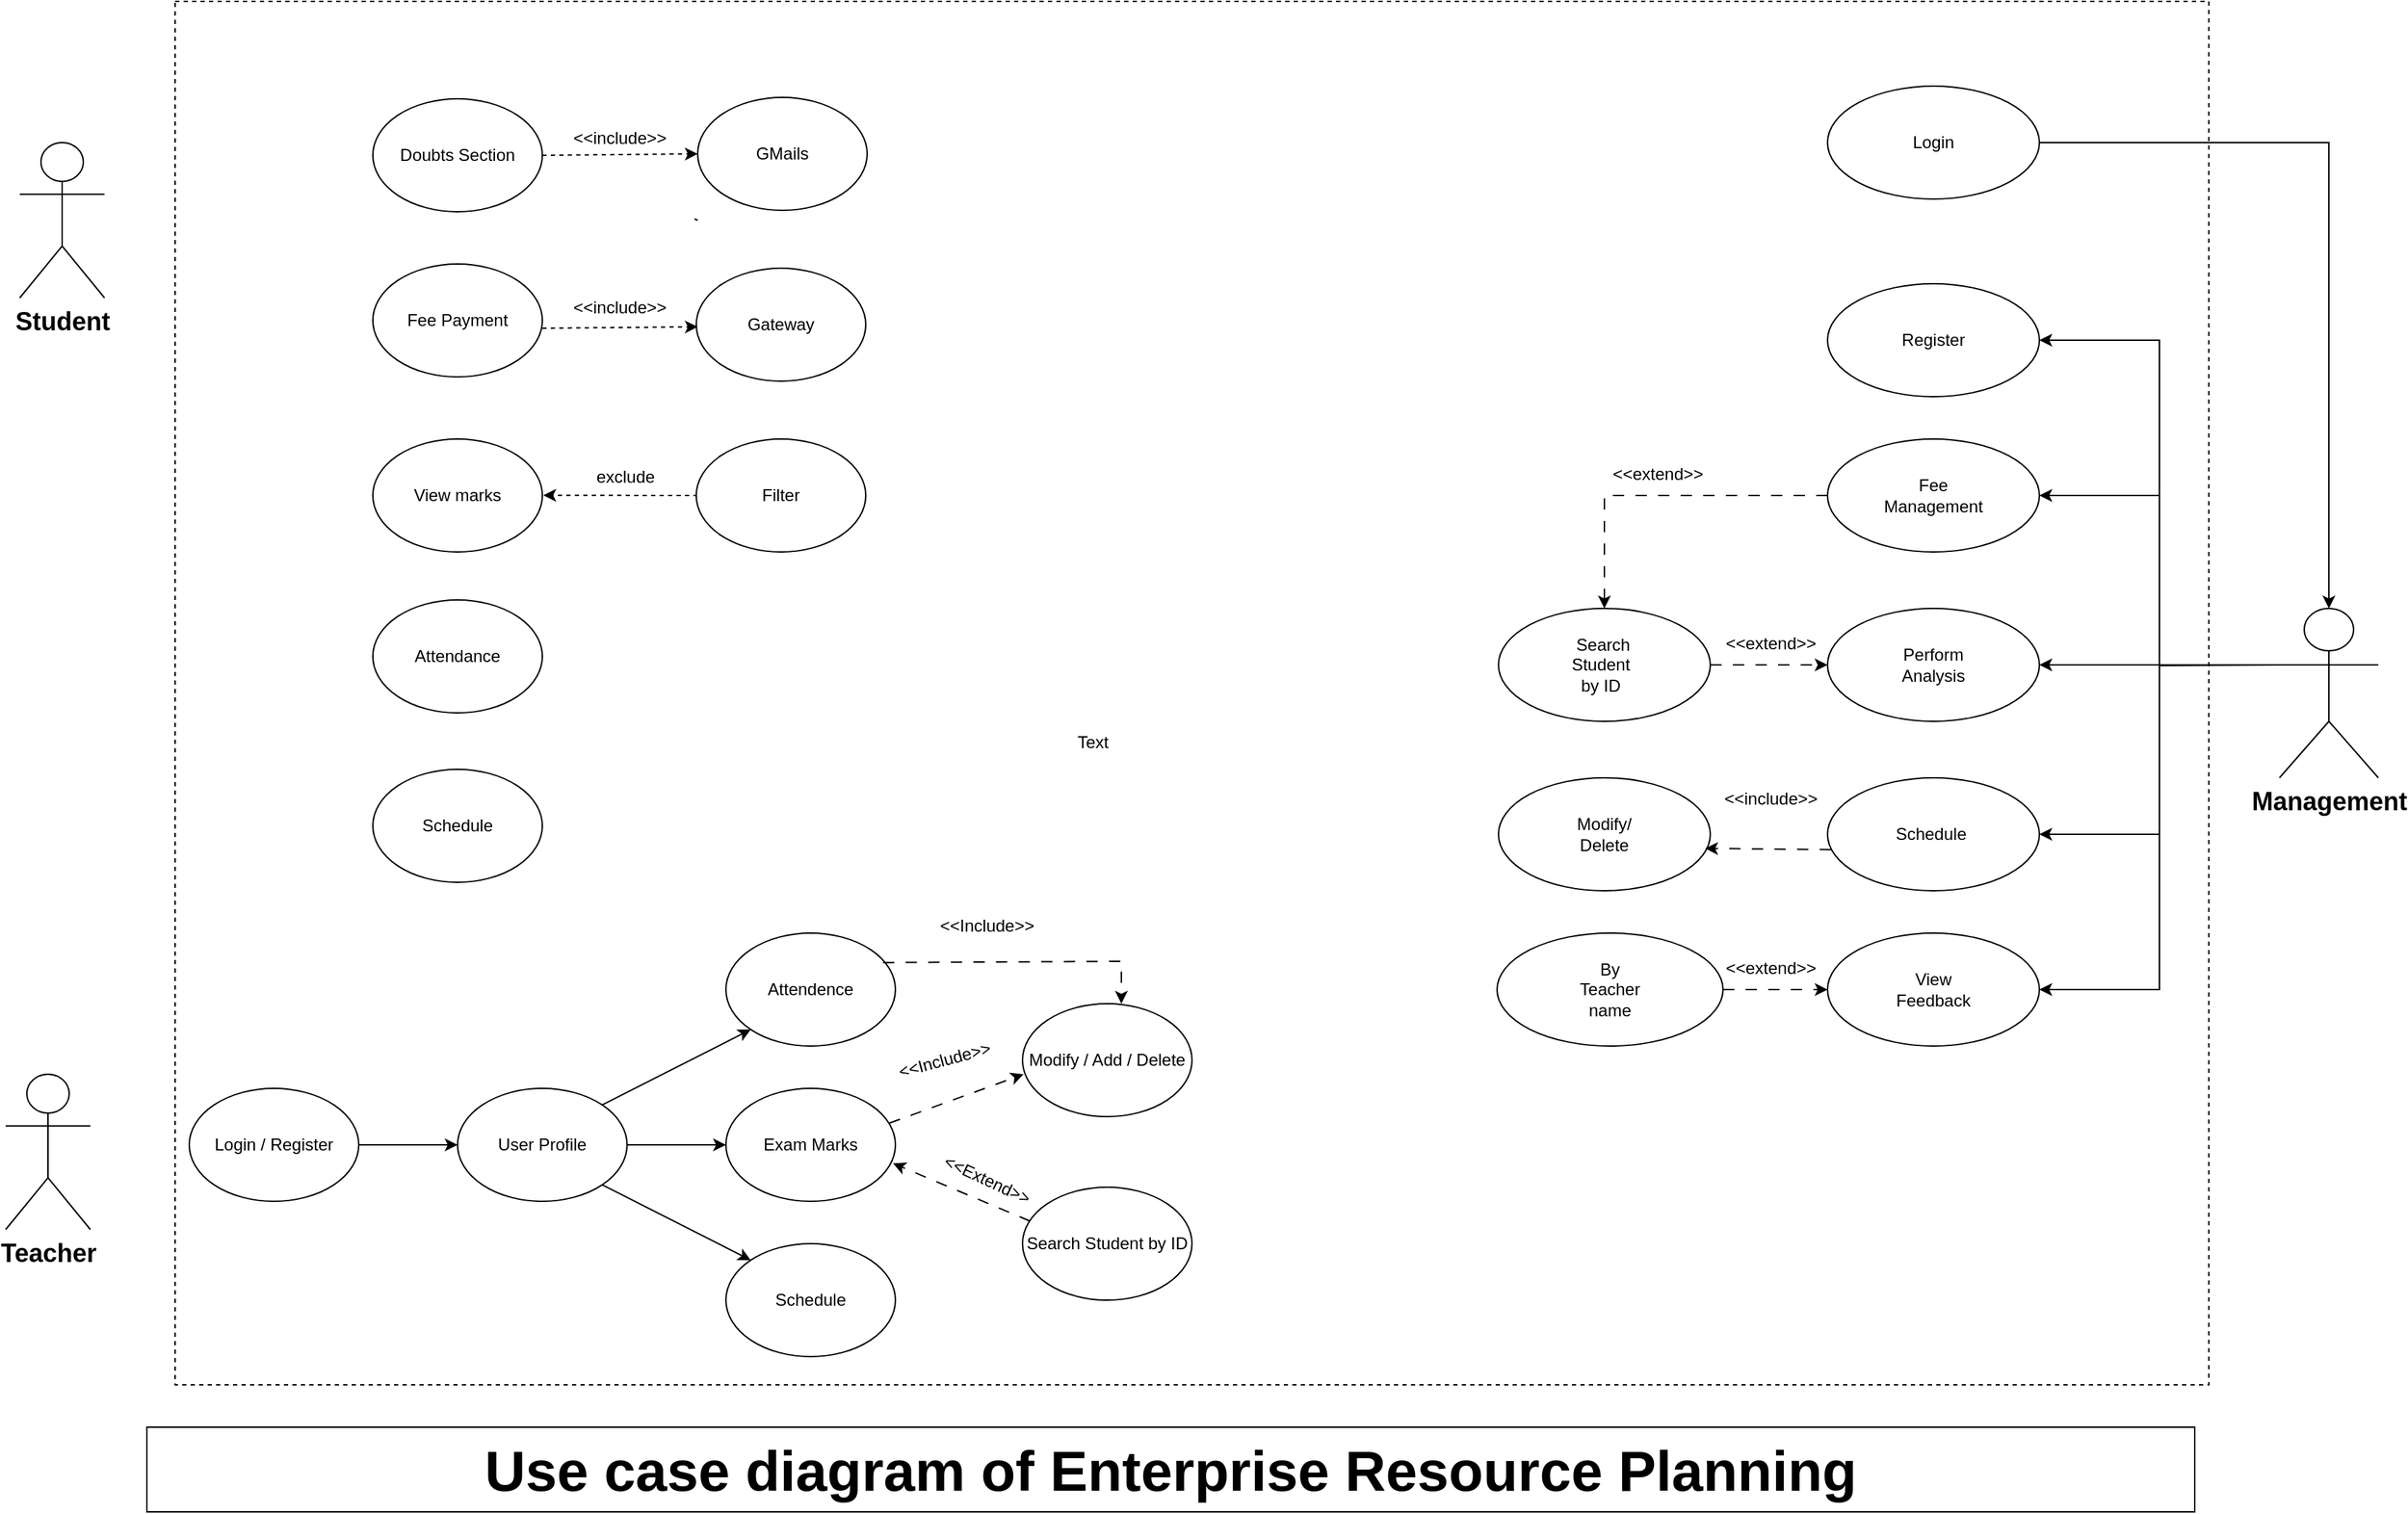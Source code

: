 <mxfile version="23.1.6" type="github">
  <diagram name="Page-1" id="929967ad-93f9-6ef4-fab6-5d389245f69c">
    <mxGraphModel dx="794" dy="446" grid="1" gridSize="10" guides="1" tooltips="1" connect="1" arrows="1" fold="1" page="1" pageScale="1.5" pageWidth="1169" pageHeight="826" background="none" math="0" shadow="0">
      <root>
        <mxCell id="0" style=";html=1;" />
        <mxCell id="1" style=";html=1;" parent="0" />
        <mxCell id="V-o6IrvXHarWNvLIRAWG-5" value="" style="rounded=0;whiteSpace=wrap;html=1;dashed=1;" parent="1" vertex="1">
          <mxGeometry x="170" y="140" width="1440" height="980" as="geometry" />
        </mxCell>
        <mxCell id="V-o6IrvXHarWNvLIRAWG-6" value="Use case diagram of Enterprise Resource Planning" style="rounded=0;whiteSpace=wrap;html=1;strokeColor=#000000;fontStyle=1;fontSize=40;" parent="1" vertex="1">
          <mxGeometry x="150" y="1150" width="1450" height="60" as="geometry" />
        </mxCell>
        <mxCell id="V-o6IrvXHarWNvLIRAWG-14" value="Student" style="shape=umlActor;verticalLabelPosition=bottom;verticalAlign=top;html=1;outlineConnect=0;fontStyle=1;labelBackgroundColor=none;fontSize=18;" parent="1" vertex="1">
          <mxGeometry x="60" y="240" width="60" height="110" as="geometry" />
        </mxCell>
        <mxCell id="V-o6IrvXHarWNvLIRAWG-15" value="Teacher" style="shape=umlActor;verticalLabelPosition=bottom;verticalAlign=top;html=1;outlineConnect=0;fontStyle=1;labelBackgroundColor=none;fontSize=18;" parent="1" vertex="1">
          <mxGeometry x="50" y="900" width="60" height="110" as="geometry" />
        </mxCell>
        <mxCell id="hBCHNtJs0A2A4W39Nb5m-16" style="edgeStyle=orthogonalEdgeStyle;rounded=0;orthogonalLoop=1;jettySize=auto;html=1;entryX=1;entryY=0.5;entryDx=0;entryDy=0;" edge="1" parent="1" target="hBCHNtJs0A2A4W39Nb5m-2">
          <mxGeometry relative="1" as="geometry">
            <mxPoint x="1660" y="610" as="sourcePoint" />
          </mxGeometry>
        </mxCell>
        <mxCell id="hBCHNtJs0A2A4W39Nb5m-18" style="edgeStyle=orthogonalEdgeStyle;rounded=0;orthogonalLoop=1;jettySize=auto;html=1;exitX=0;exitY=0.333;exitDx=0;exitDy=0;exitPerimeter=0;entryX=1;entryY=0.5;entryDx=0;entryDy=0;" edge="1" parent="1" source="V-o6IrvXHarWNvLIRAWG-17" target="hBCHNtJs0A2A4W39Nb5m-3">
          <mxGeometry relative="1" as="geometry" />
        </mxCell>
        <mxCell id="hBCHNtJs0A2A4W39Nb5m-19" style="edgeStyle=orthogonalEdgeStyle;rounded=0;orthogonalLoop=1;jettySize=auto;html=1;exitX=0;exitY=0.333;exitDx=0;exitDy=0;exitPerimeter=0;entryX=1;entryY=0.5;entryDx=0;entryDy=0;" edge="1" parent="1" source="V-o6IrvXHarWNvLIRAWG-17" target="hBCHNtJs0A2A4W39Nb5m-6">
          <mxGeometry relative="1" as="geometry" />
        </mxCell>
        <mxCell id="hBCHNtJs0A2A4W39Nb5m-20" style="edgeStyle=orthogonalEdgeStyle;rounded=0;orthogonalLoop=1;jettySize=auto;html=1;exitX=0;exitY=0.333;exitDx=0;exitDy=0;exitPerimeter=0;" edge="1" parent="1" source="V-o6IrvXHarWNvLIRAWG-17" target="hBCHNtJs0A2A4W39Nb5m-7">
          <mxGeometry relative="1" as="geometry" />
        </mxCell>
        <mxCell id="hBCHNtJs0A2A4W39Nb5m-21" style="edgeStyle=orthogonalEdgeStyle;rounded=0;orthogonalLoop=1;jettySize=auto;html=1;exitX=0;exitY=0.333;exitDx=0;exitDy=0;exitPerimeter=0;entryX=1;entryY=0.5;entryDx=0;entryDy=0;" edge="1" parent="1" source="V-o6IrvXHarWNvLIRAWG-17" target="hBCHNtJs0A2A4W39Nb5m-8">
          <mxGeometry relative="1" as="geometry" />
        </mxCell>
        <mxCell id="V-o6IrvXHarWNvLIRAWG-17" value="Management" style="shape=umlActor;verticalLabelPosition=bottom;verticalAlign=top;html=1;outlineConnect=0;fontSize=18;fontStyle=1" parent="1" vertex="1">
          <mxGeometry x="1660" y="570" width="70" height="120" as="geometry" />
        </mxCell>
        <mxCell id="hBCHNtJs0A2A4W39Nb5m-1" value="" style="ellipse;whiteSpace=wrap;html=1;" vertex="1" parent="1">
          <mxGeometry x="1340" y="200" width="150" height="80" as="geometry" />
        </mxCell>
        <mxCell id="V-o6IrvXHarWNvLIRAWG-18" value="Doubts Section" style="ellipse;whiteSpace=wrap;html=1;" parent="1" vertex="1">
          <mxGeometry x="310" y="209" width="120" height="80" as="geometry" />
        </mxCell>
        <mxCell id="hBCHNtJs0A2A4W39Nb5m-2" value="" style="ellipse;whiteSpace=wrap;html=1;" vertex="1" parent="1">
          <mxGeometry x="1340" y="340" width="150" height="80" as="geometry" />
        </mxCell>
        <mxCell id="hBCHNtJs0A2A4W39Nb5m-33" value="" style="edgeStyle=orthogonalEdgeStyle;rounded=0;orthogonalLoop=1;jettySize=auto;exitX=0;exitY=0.5;exitDx=0;exitDy=0;entryX=0.5;entryY=0;entryDx=0;entryDy=0;dashed=1;dashPattern=8 8;html=1;fontStyle=0" edge="1" parent="1" source="hBCHNtJs0A2A4W39Nb5m-3" target="hBCHNtJs0A2A4W39Nb5m-23">
          <mxGeometry relative="1" as="geometry" />
        </mxCell>
        <mxCell id="hBCHNtJs0A2A4W39Nb5m-3" value="" style="ellipse;whiteSpace=wrap;html=1;" vertex="1" parent="1">
          <mxGeometry x="1340" y="450" width="150" height="80" as="geometry" />
        </mxCell>
        <mxCell id="V-o6IrvXHarWNvLIRAWG-20" value="Login / Register" style="ellipse;whiteSpace=wrap;html=1;" parent="1" vertex="1">
          <mxGeometry x="180" y="910" width="120" height="80" as="geometry" />
        </mxCell>
        <mxCell id="jZamUbzunlKy1R4ZV1XB-1" value="Fee Payment" style="ellipse;whiteSpace=wrap;html=1;" vertex="1" parent="1">
          <mxGeometry x="310" y="326" width="120" height="80" as="geometry" />
        </mxCell>
        <mxCell id="hBCHNtJs0A2A4W39Nb5m-6" value="" style="ellipse;whiteSpace=wrap;html=1;" vertex="1" parent="1">
          <mxGeometry x="1340" y="570" width="150" height="80" as="geometry" />
        </mxCell>
        <mxCell id="nRynT5b67kiXr0Bfe8Td-11" style="edgeStyle=orthogonalEdgeStyle;rounded=0;orthogonalLoop=1;jettySize=auto;html=1;exitX=1;exitY=0.5;exitDx=0;exitDy=0;entryX=0;entryY=0.5;entryDx=0;entryDy=0;" edge="1" parent="1" source="V-o6IrvXHarWNvLIRAWG-21" target="V-o6IrvXHarWNvLIRAWG-23">
          <mxGeometry relative="1" as="geometry" />
        </mxCell>
        <mxCell id="jZamUbzunlKy1R4ZV1XB-2" value="View marks" style="ellipse;whiteSpace=wrap;html=1;" vertex="1" parent="1">
          <mxGeometry x="310" y="450" width="120" height="80" as="geometry" />
        </mxCell>
        <mxCell id="V-o6IrvXHarWNvLIRAWG-21" value="User Profile" style="ellipse;whiteSpace=wrap;html=1;" vertex="1" parent="1">
          <mxGeometry x="370" y="910" width="120" height="80" as="geometry" />
        </mxCell>
        <mxCell id="hBCHNtJs0A2A4W39Nb5m-7" value="" style="ellipse;whiteSpace=wrap;html=1;" vertex="1" parent="1">
          <mxGeometry x="1340" y="690" width="150" height="80" as="geometry" />
        </mxCell>
        <mxCell id="V-o6IrvXHarWNvLIRAWG-22" value="Attendence" style="ellipse;whiteSpace=wrap;html=1;" vertex="1" parent="1">
          <mxGeometry x="560" y="800" width="120" height="80" as="geometry" />
        </mxCell>
        <mxCell id="hBCHNtJs0A2A4W39Nb5m-8" value="" style="ellipse;whiteSpace=wrap;html=1;" vertex="1" parent="1">
          <mxGeometry x="1340" y="800" width="150" height="80" as="geometry" />
        </mxCell>
        <mxCell id="V-o6IrvXHarWNvLIRAWG-23" value="Exam Marks" style="ellipse;whiteSpace=wrap;html=1;" vertex="1" parent="1">
          <mxGeometry x="560" y="910" width="120" height="80" as="geometry" />
        </mxCell>
        <mxCell id="hBCHNtJs0A2A4W39Nb5m-9" value="Login" style="text;html=1;align=center;verticalAlign=middle;whiteSpace=wrap;rounded=0;" vertex="1" parent="1">
          <mxGeometry x="1385" y="225" width="60" height="30" as="geometry" />
        </mxCell>
        <mxCell id="V-o6IrvXHarWNvLIRAWG-24" value="Schedule" style="ellipse;whiteSpace=wrap;html=1;" vertex="1" parent="1">
          <mxGeometry x="560" y="1020" width="120" height="80" as="geometry" />
        </mxCell>
        <mxCell id="hBCHNtJs0A2A4W39Nb5m-10" value="Register" style="text;html=1;align=center;verticalAlign=middle;whiteSpace=wrap;rounded=0;" vertex="1" parent="1">
          <mxGeometry x="1385" y="365" width="60" height="30" as="geometry" />
        </mxCell>
        <mxCell id="hBCHNtJs0A2A4W39Nb5m-11" value="Fee Management" style="text;html=1;align=center;verticalAlign=middle;whiteSpace=wrap;rounded=0;" vertex="1" parent="1">
          <mxGeometry x="1385" y="475" width="60" height="30" as="geometry" />
        </mxCell>
        <mxCell id="hBCHNtJs0A2A4W39Nb5m-12" value="Perform Analysis" style="text;html=1;align=center;verticalAlign=middle;whiteSpace=wrap;rounded=0;" vertex="1" parent="1">
          <mxGeometry x="1385" y="595" width="60" height="30" as="geometry" />
        </mxCell>
        <mxCell id="hBCHNtJs0A2A4W39Nb5m-13" value="Schedule&lt;span style=&quot;white-space: pre;&quot;&gt;&#x9;&lt;/span&gt;" style="text;html=1;align=center;verticalAlign=middle;whiteSpace=wrap;rounded=0;" vertex="1" parent="1">
          <mxGeometry x="1385" y="715" width="60" height="30" as="geometry" />
        </mxCell>
        <mxCell id="hBCHNtJs0A2A4W39Nb5m-14" value="View Feedback" style="text;html=1;align=center;verticalAlign=middle;whiteSpace=wrap;rounded=0;" vertex="1" parent="1">
          <mxGeometry x="1385" y="825" width="60" height="30" as="geometry" />
        </mxCell>
        <mxCell id="nRynT5b67kiXr0Bfe8Td-1" value="Modify / Add / Delete" style="ellipse;whiteSpace=wrap;html=1;" vertex="1" parent="1">
          <mxGeometry x="770" y="850" width="120" height="80" as="geometry" />
        </mxCell>
        <mxCell id="hBCHNtJs0A2A4W39Nb5m-15" style="edgeStyle=orthogonalEdgeStyle;rounded=0;orthogonalLoop=1;jettySize=auto;html=1;exitX=1;exitY=0.5;exitDx=0;exitDy=0;entryX=0.5;entryY=0;entryDx=0;entryDy=0;entryPerimeter=0;" edge="1" parent="1" source="hBCHNtJs0A2A4W39Nb5m-1" target="V-o6IrvXHarWNvLIRAWG-17">
          <mxGeometry relative="1" as="geometry" />
        </mxCell>
        <mxCell id="nRynT5b67kiXr0Bfe8Td-2" value="Search Student by ID" style="ellipse;whiteSpace=wrap;html=1;" vertex="1" parent="1">
          <mxGeometry x="770" y="980" width="120" height="80" as="geometry" />
        </mxCell>
        <mxCell id="jZamUbzunlKy1R4ZV1XB-6" value="&amp;lt;&amp;lt;include&amp;gt;&amp;gt;" style="text;html=1;align=center;verticalAlign=middle;whiteSpace=wrap;rounded=0;" vertex="1" parent="1">
          <mxGeometry x="440" y="218" width="90" height="37" as="geometry" />
        </mxCell>
        <mxCell id="jZamUbzunlKy1R4ZV1XB-7" value="GMails" style="ellipse;whiteSpace=wrap;html=1;" vertex="1" parent="1">
          <mxGeometry x="540" y="208" width="120" height="80" as="geometry" />
        </mxCell>
        <mxCell id="jZamUbzunlKy1R4ZV1XB-9" value="" style="endArrow=none;dashed=1;html=1;rounded=0;" edge="1" parent="1">
          <mxGeometry width="50" height="50" relative="1" as="geometry">
            <mxPoint x="540" y="295" as="sourcePoint" />
            <mxPoint x="537.778" y="294.111" as="targetPoint" />
            <Array as="points" />
          </mxGeometry>
        </mxCell>
        <mxCell id="jZamUbzunlKy1R4ZV1XB-10" value="&amp;lt;&amp;lt;include&amp;gt;&amp;gt;" style="text;html=1;align=center;verticalAlign=middle;whiteSpace=wrap;rounded=0;" vertex="1" parent="1">
          <mxGeometry x="440" y="338" width="90" height="37" as="geometry" />
        </mxCell>
        <mxCell id="jZamUbzunlKy1R4ZV1XB-11" value="Gateway" style="ellipse;whiteSpace=wrap;html=1;" vertex="1" parent="1">
          <mxGeometry x="539" y="329" width="120" height="80" as="geometry" />
        </mxCell>
        <mxCell id="jZamUbzunlKy1R4ZV1XB-15" value="" style="endArrow=classic;html=1;rounded=0;entryX=0;entryY=0.5;entryDx=0;entryDy=0;exitX=1;exitY=0.5;exitDx=0;exitDy=0;dashed=1;" edge="1" parent="1" source="V-o6IrvXHarWNvLIRAWG-18" target="jZamUbzunlKy1R4ZV1XB-7">
          <mxGeometry width="50" height="50" relative="1" as="geometry">
            <mxPoint x="430" y="254" as="sourcePoint" />
            <mxPoint x="480" y="204" as="targetPoint" />
          </mxGeometry>
        </mxCell>
        <mxCell id="nRynT5b67kiXr0Bfe8Td-7" value="Text" style="text;html=1;align=center;verticalAlign=middle;whiteSpace=wrap;rounded=0;" vertex="1" parent="1">
          <mxGeometry x="790" y="650" width="60" height="30" as="geometry" />
        </mxCell>
        <mxCell id="hBCHNtJs0A2A4W39Nb5m-38" style="edgeStyle=orthogonalEdgeStyle;rounded=0;orthogonalLoop=1;jettySize=auto;html=1;exitX=1;exitY=0.5;exitDx=0;exitDy=0;entryX=0;entryY=0.5;entryDx=0;entryDy=0;dashed=1;dashPattern=8 8;" edge="1" parent="1" source="hBCHNtJs0A2A4W39Nb5m-23" target="hBCHNtJs0A2A4W39Nb5m-6">
          <mxGeometry relative="1" as="geometry" />
        </mxCell>
        <mxCell id="nRynT5b67kiXr0Bfe8Td-12" value="" style="endArrow=classic;html=1;rounded=0;exitX=0.964;exitY=0.308;exitDx=0;exitDy=0;exitPerimeter=0;entryX=0.006;entryY=0.625;entryDx=0;entryDy=0;entryPerimeter=0;dashed=1;dashPattern=8 8;" edge="1" parent="1" source="V-o6IrvXHarWNvLIRAWG-23" target="nRynT5b67kiXr0Bfe8Td-1">
          <mxGeometry width="50" height="50" relative="1" as="geometry">
            <mxPoint x="820" y="870" as="sourcePoint" />
            <mxPoint x="870" y="820" as="targetPoint" />
            <Array as="points" />
          </mxGeometry>
        </mxCell>
        <mxCell id="hBCHNtJs0A2A4W39Nb5m-23" value="" style="ellipse;whiteSpace=wrap;html=1;" vertex="1" parent="1">
          <mxGeometry x="1107" y="570" width="150" height="80" as="geometry" />
        </mxCell>
        <mxCell id="nRynT5b67kiXr0Bfe8Td-13" value="" style="endArrow=classic;html=1;rounded=0;entryX=0.986;entryY=0.664;entryDx=0;entryDy=0;dashed=1;dashPattern=8 8;exitX=0.044;exitY=0.3;exitDx=0;exitDy=0;exitPerimeter=0;entryPerimeter=0;" edge="1" parent="1" source="nRynT5b67kiXr0Bfe8Td-2" target="V-o6IrvXHarWNvLIRAWG-23">
          <mxGeometry width="50" height="50" relative="1" as="geometry">
            <mxPoint x="686" y="945" as="sourcePoint" />
            <mxPoint x="781" y="910" as="targetPoint" />
            <Array as="points" />
          </mxGeometry>
        </mxCell>
        <mxCell id="nRynT5b67kiXr0Bfe8Td-14" value="" style="endArrow=classic;html=1;rounded=0;exitX=0.927;exitY=0.261;exitDx=0;exitDy=0;exitPerimeter=0;dashed=1;dashPattern=8 8;" edge="1" parent="1" source="V-o6IrvXHarWNvLIRAWG-22">
          <mxGeometry width="50" height="50" relative="1" as="geometry">
            <mxPoint x="820" y="870" as="sourcePoint" />
            <mxPoint x="840" y="850" as="targetPoint" />
            <Array as="points">
              <mxPoint x="840" y="820" />
            </Array>
          </mxGeometry>
        </mxCell>
        <mxCell id="hBCHNtJs0A2A4W39Nb5m-24" value="&amp;nbsp;Search Student by ID" style="text;html=1;align=center;verticalAlign=middle;whiteSpace=wrap;rounded=0;" vertex="1" parent="1">
          <mxGeometry x="1152" y="595" width="55" height="30" as="geometry" />
        </mxCell>
        <mxCell id="nRynT5b67kiXr0Bfe8Td-15" value="&amp;lt;&amp;lt;Include&amp;gt;&amp;gt;" style="text;html=1;align=center;verticalAlign=middle;whiteSpace=wrap;rounded=0;" vertex="1" parent="1">
          <mxGeometry x="710" y="780" width="70" height="30" as="geometry" />
        </mxCell>
        <mxCell id="hBCHNtJs0A2A4W39Nb5m-25" value="" style="ellipse;whiteSpace=wrap;html=1;" vertex="1" parent="1">
          <mxGeometry x="1107" y="690" width="150" height="80" as="geometry" />
        </mxCell>
        <mxCell id="hBCHNtJs0A2A4W39Nb5m-26" value="Modify/&lt;br&gt;Delete" style="text;html=1;align=center;verticalAlign=middle;whiteSpace=wrap;rounded=0;" vertex="1" parent="1">
          <mxGeometry x="1152" y="715" width="60" height="30" as="geometry" />
        </mxCell>
        <mxCell id="hBCHNtJs0A2A4W39Nb5m-40" style="edgeStyle=orthogonalEdgeStyle;rounded=0;orthogonalLoop=1;jettySize=auto;html=1;exitX=1;exitY=0.5;exitDx=0;exitDy=0;entryX=0;entryY=0.5;entryDx=0;entryDy=0;dashed=1;dashPattern=8 8;" edge="1" parent="1" source="hBCHNtJs0A2A4W39Nb5m-27" target="hBCHNtJs0A2A4W39Nb5m-8">
          <mxGeometry relative="1" as="geometry" />
        </mxCell>
        <mxCell id="hBCHNtJs0A2A4W39Nb5m-27" value="" style="ellipse;whiteSpace=wrap;html=1;" vertex="1" parent="1">
          <mxGeometry x="1106" y="800" width="160" height="80" as="geometry" />
        </mxCell>
        <mxCell id="hBCHNtJs0A2A4W39Nb5m-28" value="By Teacher name" style="text;html=1;align=center;verticalAlign=middle;whiteSpace=wrap;rounded=0;" vertex="1" parent="1">
          <mxGeometry x="1156" y="825" width="60" height="30" as="geometry" />
        </mxCell>
        <mxCell id="hBCHNtJs0A2A4W39Nb5m-29" style="edgeStyle=orthogonalEdgeStyle;rounded=0;orthogonalLoop=1;jettySize=auto;html=1;exitX=0.5;exitY=1;exitDx=0;exitDy=0;" edge="1" parent="1" source="hBCHNtJs0A2A4W39Nb5m-28" target="hBCHNtJs0A2A4W39Nb5m-28">
          <mxGeometry relative="1" as="geometry" />
        </mxCell>
        <mxCell id="hBCHNtJs0A2A4W39Nb5m-34" value="&amp;lt;&amp;lt;extend&amp;gt;&amp;gt;" style="text;html=1;align=center;verticalAlign=middle;whiteSpace=wrap;rounded=0;" vertex="1" parent="1">
          <mxGeometry x="1190" y="460" width="60" height="30" as="geometry" />
        </mxCell>
        <mxCell id="hBCHNtJs0A2A4W39Nb5m-36" value="&amp;lt;&amp;lt;extend&amp;gt;&amp;gt;" style="text;html=1;align=center;verticalAlign=middle;whiteSpace=wrap;rounded=0;" vertex="1" parent="1">
          <mxGeometry x="1270" y="580" width="60" height="30" as="geometry" />
        </mxCell>
        <mxCell id="hBCHNtJs0A2A4W39Nb5m-39" value="&amp;lt;&amp;lt;include&amp;gt;&amp;gt;" style="text;html=1;align=center;verticalAlign=middle;whiteSpace=wrap;rounded=0;" vertex="1" parent="1">
          <mxGeometry x="1270" y="690" width="60" height="30" as="geometry" />
        </mxCell>
        <mxCell id="hBCHNtJs0A2A4W39Nb5m-41" value="&amp;lt;&amp;lt;extend&amp;gt;&amp;gt;" style="text;html=1;align=center;verticalAlign=middle;whiteSpace=wrap;rounded=0;" vertex="1" parent="1">
          <mxGeometry x="1270" y="810" width="60" height="30" as="geometry" />
        </mxCell>
        <mxCell id="jZamUbzunlKy1R4ZV1XB-18" value="" style="endArrow=classic;html=1;rounded=0;entryX=0;entryY=0.5;entryDx=0;entryDy=0;exitX=1;exitY=0.5;exitDx=0;exitDy=0;dashed=1;" edge="1" parent="1">
          <mxGeometry width="50" height="50" relative="1" as="geometry">
            <mxPoint x="430" y="371.5" as="sourcePoint" />
            <mxPoint x="540" y="370.5" as="targetPoint" />
          </mxGeometry>
        </mxCell>
        <mxCell id="nRynT5b67kiXr0Bfe8Td-16" value="&amp;lt;&amp;lt;Include&amp;gt;&amp;gt;" style="text;html=1;align=center;verticalAlign=middle;whiteSpace=wrap;rounded=0;rotation=-15;" vertex="1" parent="1">
          <mxGeometry x="680" y="875" width="70" height="30" as="geometry" />
        </mxCell>
        <mxCell id="jZamUbzunlKy1R4ZV1XB-19" value="Schedule" style="ellipse;whiteSpace=wrap;html=1;" vertex="1" parent="1">
          <mxGeometry x="310" y="684" width="120" height="80" as="geometry" />
        </mxCell>
        <mxCell id="nRynT5b67kiXr0Bfe8Td-17" value="&amp;lt;&amp;lt;Extend&amp;gt;&amp;gt;" style="text;html=1;align=center;verticalAlign=middle;whiteSpace=wrap;rounded=0;rotation=25;" vertex="1" parent="1">
          <mxGeometry x="710" y="960" width="70" height="30" as="geometry" />
        </mxCell>
        <mxCell id="jZamUbzunlKy1R4ZV1XB-20" value="Attendance" style="ellipse;whiteSpace=wrap;html=1;" vertex="1" parent="1">
          <mxGeometry x="310" y="564" width="120" height="80" as="geometry" />
        </mxCell>
        <mxCell id="nRynT5b67kiXr0Bfe8Td-21" value="" style="endArrow=classic;html=1;rounded=0;exitX=1;exitY=1;exitDx=0;exitDy=0;entryX=0;entryY=0;entryDx=0;entryDy=0;" edge="1" parent="1" source="V-o6IrvXHarWNvLIRAWG-21" target="V-o6IrvXHarWNvLIRAWG-24">
          <mxGeometry width="50" height="50" relative="1" as="geometry">
            <mxPoint x="650" y="1010" as="sourcePoint" />
            <mxPoint x="700" y="960" as="targetPoint" />
          </mxGeometry>
        </mxCell>
        <mxCell id="jZamUbzunlKy1R4ZV1XB-21" value="" style="endArrow=classic;html=1;rounded=0;dashed=1;entryX=0.188;entryY=0.357;entryDx=0;entryDy=0;entryPerimeter=0;" edge="1" parent="1">
          <mxGeometry width="50" height="50" relative="1" as="geometry">
            <mxPoint x="540" y="490" as="sourcePoint" />
            <mxPoint x="430.72" y="489.86" as="targetPoint" />
          </mxGeometry>
        </mxCell>
        <mxCell id="nRynT5b67kiXr0Bfe8Td-22" value="" style="endArrow=classic;html=1;rounded=0;exitX=1;exitY=0;exitDx=0;exitDy=0;entryX=0;entryY=1;entryDx=0;entryDy=0;" edge="1" parent="1" source="V-o6IrvXHarWNvLIRAWG-21" target="V-o6IrvXHarWNvLIRAWG-22">
          <mxGeometry width="50" height="50" relative="1" as="geometry">
            <mxPoint x="482" y="988" as="sourcePoint" />
            <mxPoint x="588" y="1042" as="targetPoint" />
          </mxGeometry>
        </mxCell>
        <mxCell id="jZamUbzunlKy1R4ZV1XB-22" value="Filter" style="ellipse;whiteSpace=wrap;html=1;" vertex="1" parent="1">
          <mxGeometry x="539" y="450" width="120" height="80" as="geometry" />
        </mxCell>
        <mxCell id="nRynT5b67kiXr0Bfe8Td-23" value="" style="endArrow=classic;html=1;rounded=0;exitX=1;exitY=0.5;exitDx=0;exitDy=0;" edge="1" parent="1" source="V-o6IrvXHarWNvLIRAWG-20" target="V-o6IrvXHarWNvLIRAWG-21">
          <mxGeometry width="50" height="50" relative="1" as="geometry">
            <mxPoint x="730" y="870" as="sourcePoint" />
            <mxPoint x="780" y="820" as="targetPoint" />
          </mxGeometry>
        </mxCell>
        <mxCell id="jZamUbzunlKy1R4ZV1XB-23" value="exclude" style="text;html=1;align=center;verticalAlign=middle;whiteSpace=wrap;rounded=0;" vertex="1" parent="1">
          <mxGeometry x="444" y="458" width="90" height="37" as="geometry" />
        </mxCell>
        <mxCell id="cRJBDQuy2q4eRZoE2DI2-5" value="" style="endArrow=classic;html=1;rounded=0;entryX=0.976;entryY=0.625;entryDx=0;entryDy=0;entryPerimeter=0;exitX=0.016;exitY=0.636;exitDx=0;exitDy=0;exitPerimeter=0;dashed=1;dashPattern=8 8;" edge="1" parent="1" source="hBCHNtJs0A2A4W39Nb5m-7" target="hBCHNtJs0A2A4W39Nb5m-25">
          <mxGeometry width="50" height="50" relative="1" as="geometry">
            <mxPoint x="1390" y="650" as="sourcePoint" />
            <mxPoint x="1440" y="600" as="targetPoint" />
          </mxGeometry>
        </mxCell>
      </root>
    </mxGraphModel>
  </diagram>
</mxfile>
